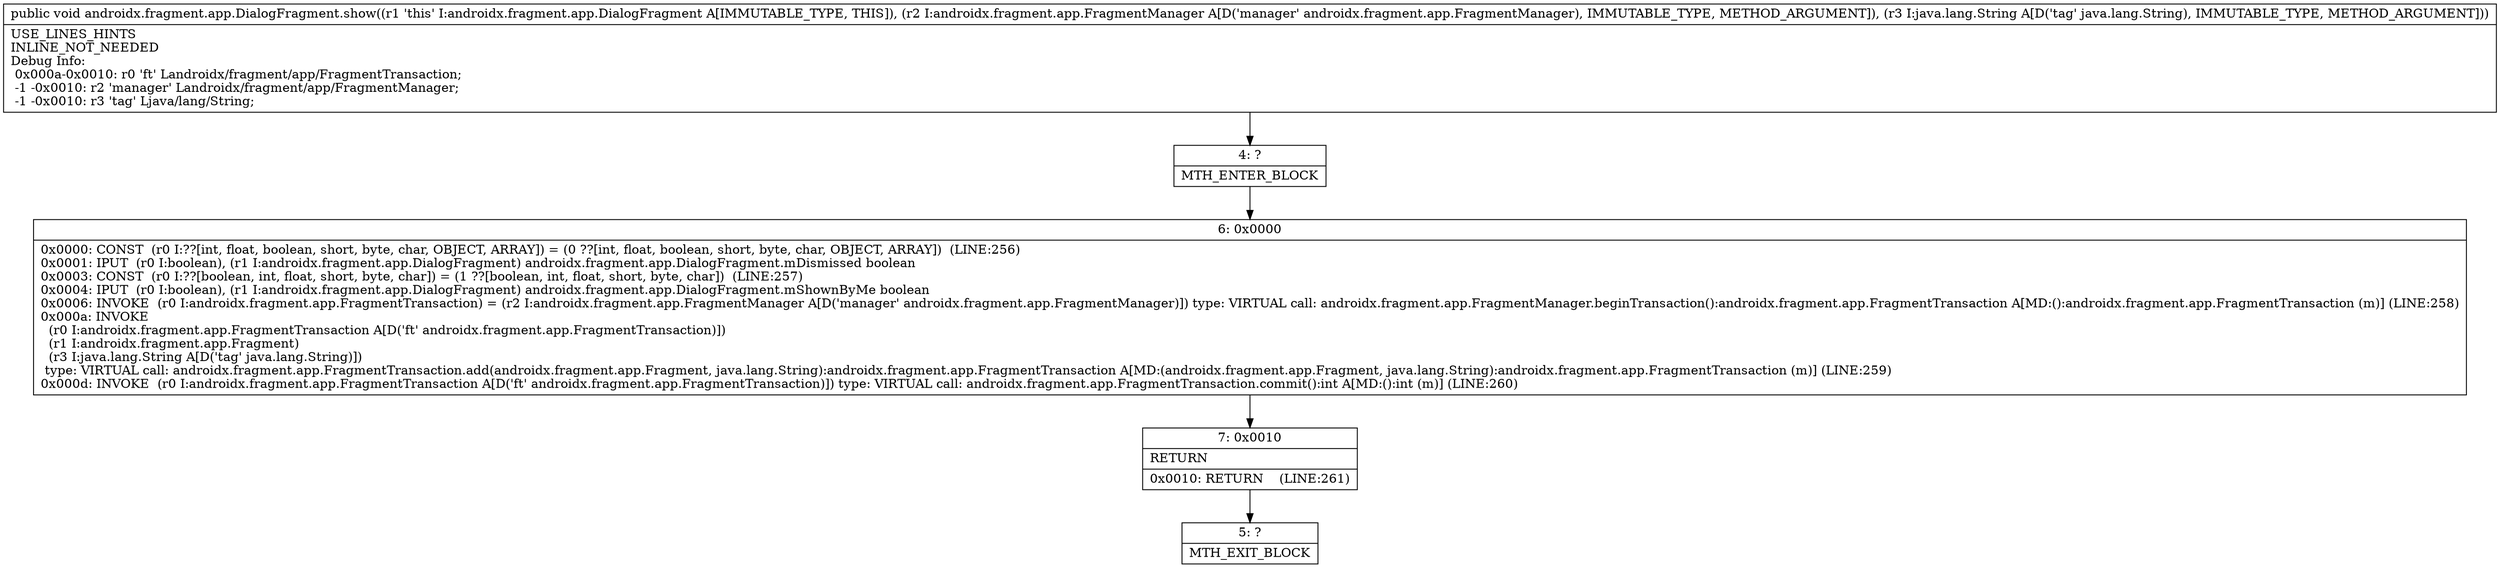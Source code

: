 digraph "CFG forandroidx.fragment.app.DialogFragment.show(Landroidx\/fragment\/app\/FragmentManager;Ljava\/lang\/String;)V" {
Node_4 [shape=record,label="{4\:\ ?|MTH_ENTER_BLOCK\l}"];
Node_6 [shape=record,label="{6\:\ 0x0000|0x0000: CONST  (r0 I:??[int, float, boolean, short, byte, char, OBJECT, ARRAY]) = (0 ??[int, float, boolean, short, byte, char, OBJECT, ARRAY])  (LINE:256)\l0x0001: IPUT  (r0 I:boolean), (r1 I:androidx.fragment.app.DialogFragment) androidx.fragment.app.DialogFragment.mDismissed boolean \l0x0003: CONST  (r0 I:??[boolean, int, float, short, byte, char]) = (1 ??[boolean, int, float, short, byte, char])  (LINE:257)\l0x0004: IPUT  (r0 I:boolean), (r1 I:androidx.fragment.app.DialogFragment) androidx.fragment.app.DialogFragment.mShownByMe boolean \l0x0006: INVOKE  (r0 I:androidx.fragment.app.FragmentTransaction) = (r2 I:androidx.fragment.app.FragmentManager A[D('manager' androidx.fragment.app.FragmentManager)]) type: VIRTUAL call: androidx.fragment.app.FragmentManager.beginTransaction():androidx.fragment.app.FragmentTransaction A[MD:():androidx.fragment.app.FragmentTransaction (m)] (LINE:258)\l0x000a: INVOKE  \l  (r0 I:androidx.fragment.app.FragmentTransaction A[D('ft' androidx.fragment.app.FragmentTransaction)])\l  (r1 I:androidx.fragment.app.Fragment)\l  (r3 I:java.lang.String A[D('tag' java.lang.String)])\l type: VIRTUAL call: androidx.fragment.app.FragmentTransaction.add(androidx.fragment.app.Fragment, java.lang.String):androidx.fragment.app.FragmentTransaction A[MD:(androidx.fragment.app.Fragment, java.lang.String):androidx.fragment.app.FragmentTransaction (m)] (LINE:259)\l0x000d: INVOKE  (r0 I:androidx.fragment.app.FragmentTransaction A[D('ft' androidx.fragment.app.FragmentTransaction)]) type: VIRTUAL call: androidx.fragment.app.FragmentTransaction.commit():int A[MD:():int (m)] (LINE:260)\l}"];
Node_7 [shape=record,label="{7\:\ 0x0010|RETURN\l|0x0010: RETURN    (LINE:261)\l}"];
Node_5 [shape=record,label="{5\:\ ?|MTH_EXIT_BLOCK\l}"];
MethodNode[shape=record,label="{public void androidx.fragment.app.DialogFragment.show((r1 'this' I:androidx.fragment.app.DialogFragment A[IMMUTABLE_TYPE, THIS]), (r2 I:androidx.fragment.app.FragmentManager A[D('manager' androidx.fragment.app.FragmentManager), IMMUTABLE_TYPE, METHOD_ARGUMENT]), (r3 I:java.lang.String A[D('tag' java.lang.String), IMMUTABLE_TYPE, METHOD_ARGUMENT]))  | USE_LINES_HINTS\lINLINE_NOT_NEEDED\lDebug Info:\l  0x000a\-0x0010: r0 'ft' Landroidx\/fragment\/app\/FragmentTransaction;\l  \-1 \-0x0010: r2 'manager' Landroidx\/fragment\/app\/FragmentManager;\l  \-1 \-0x0010: r3 'tag' Ljava\/lang\/String;\l}"];
MethodNode -> Node_4;Node_4 -> Node_6;
Node_6 -> Node_7;
Node_7 -> Node_5;
}

